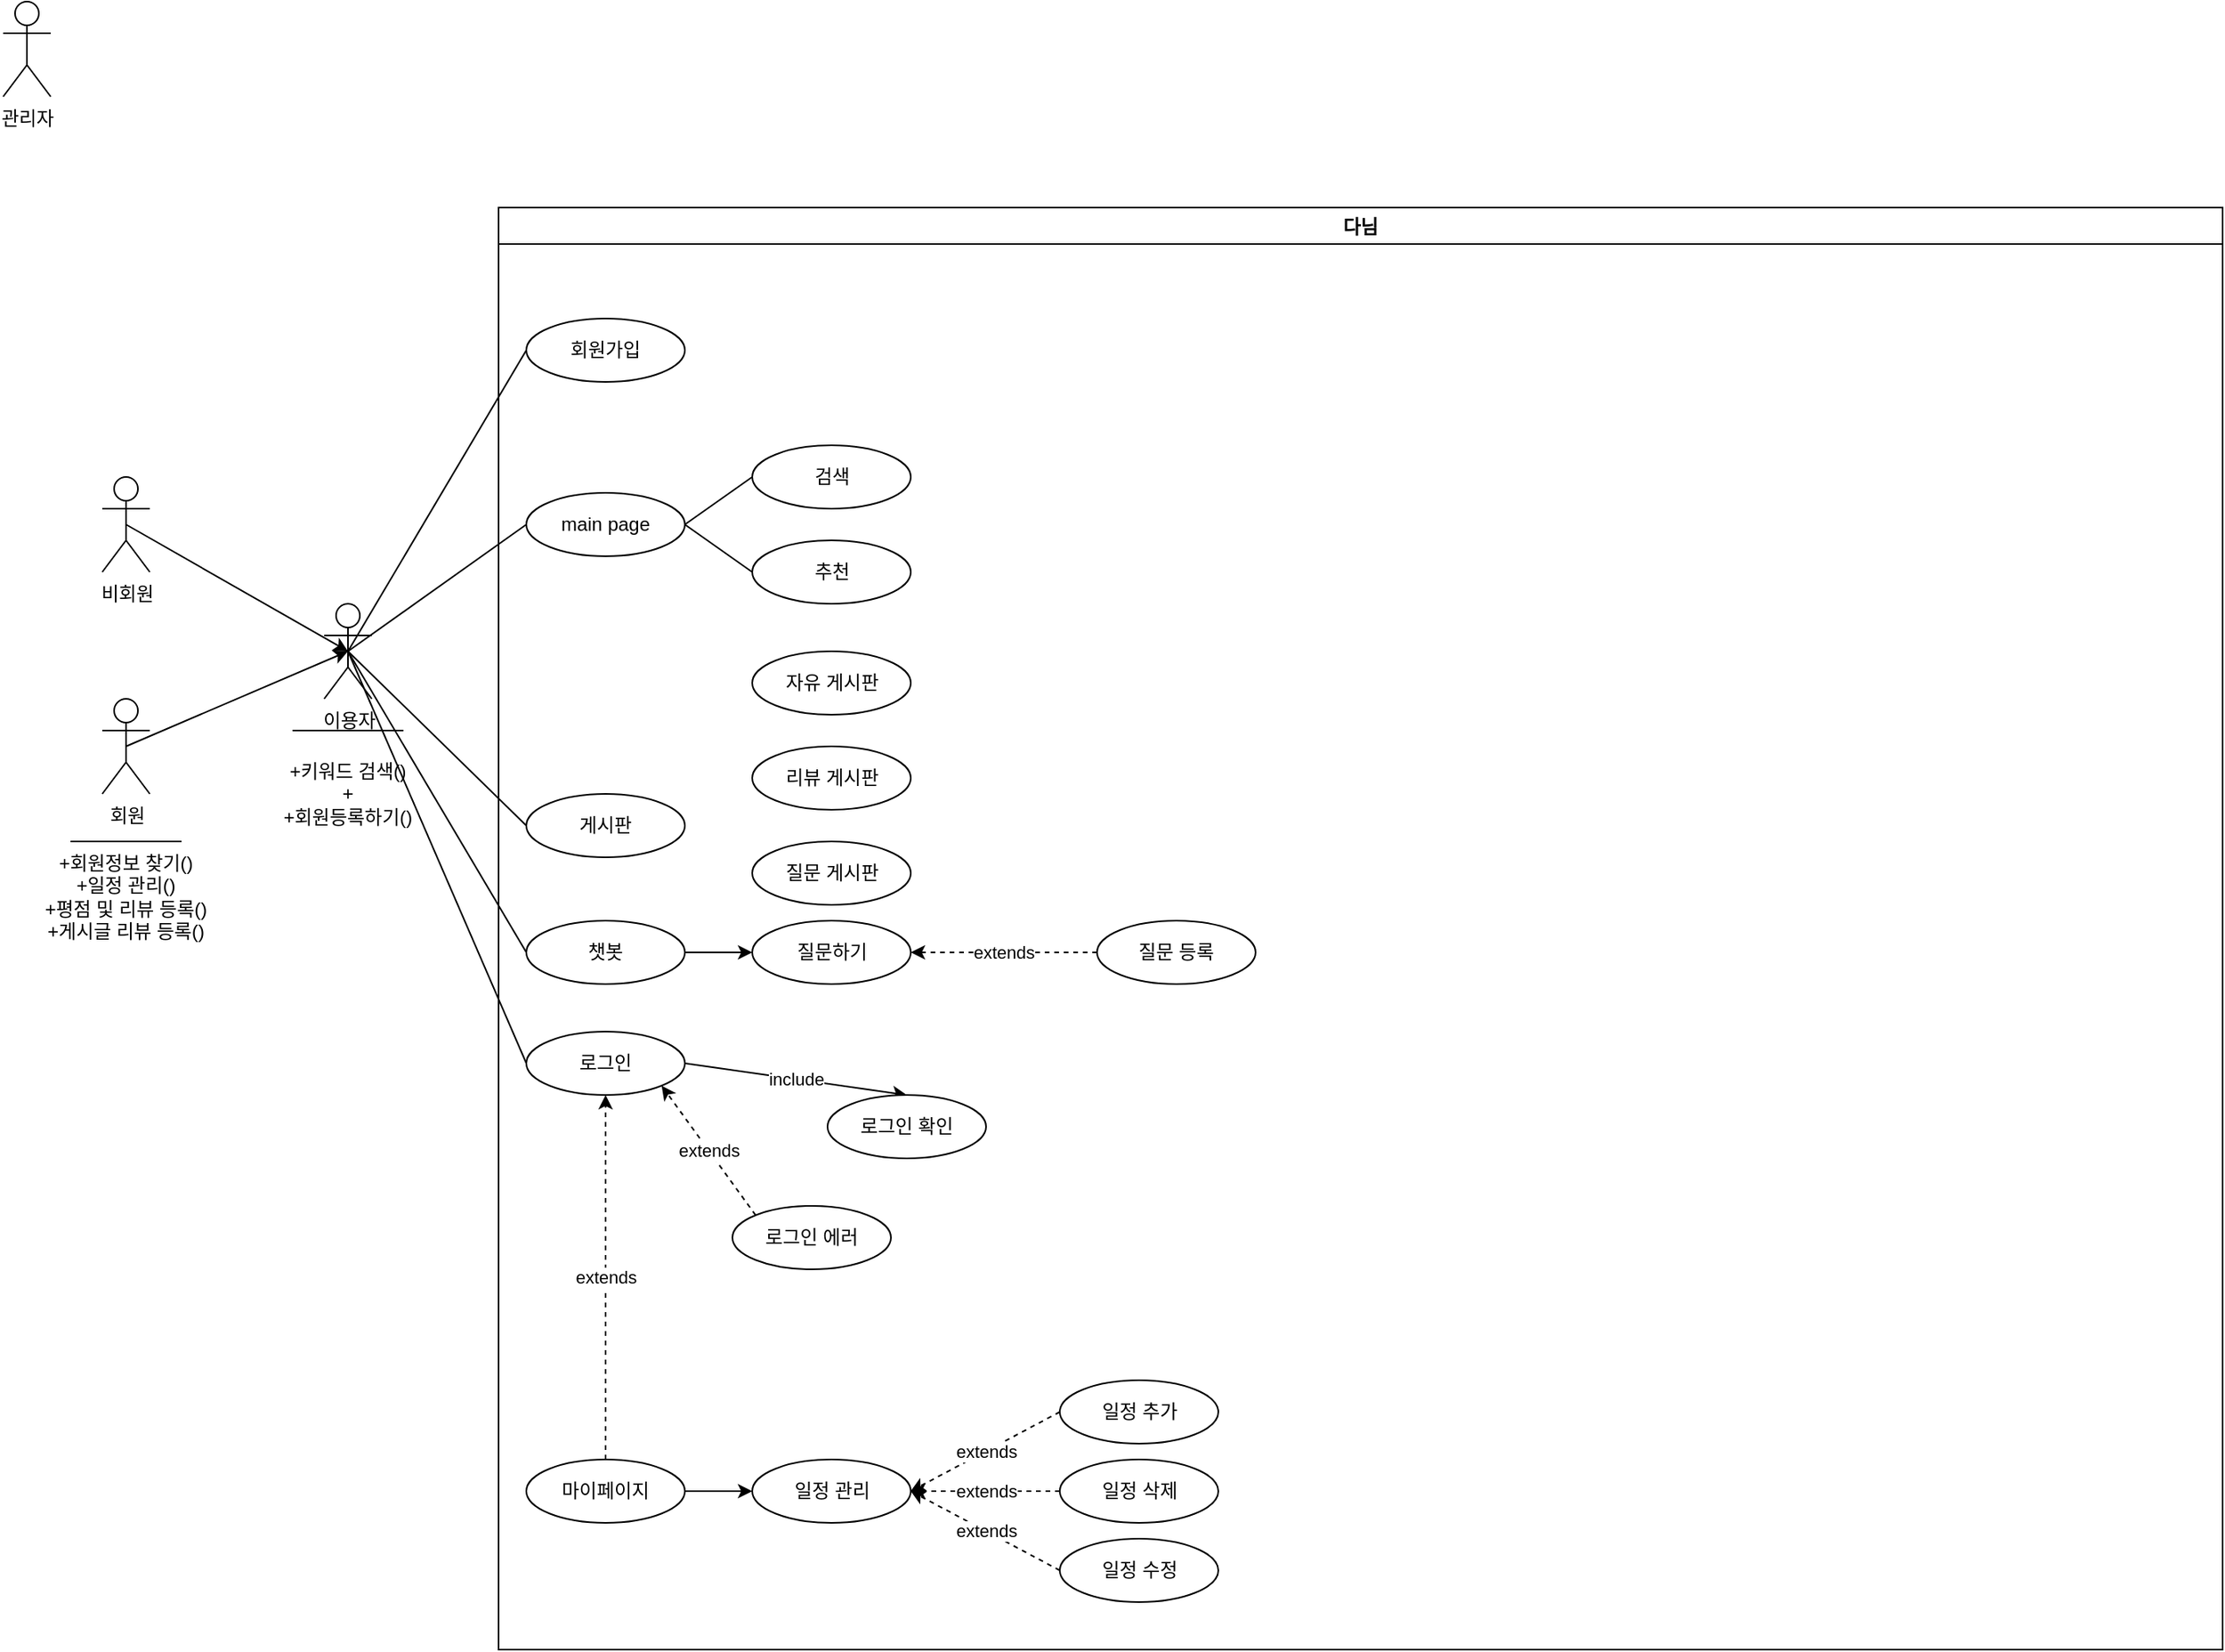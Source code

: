 <mxfile version="16.4.5" type="github"><diagram id="2WhNnKx9BYnM6-8Q6nJ9" name="Page-1"><mxGraphModel dx="1240" dy="790" grid="1" gridSize="10" guides="1" tooltips="1" connect="1" arrows="1" fold="1" page="1" pageScale="1" pageWidth="2000" pageHeight="2000" math="0" shadow="0"><root><mxCell id="0"/><mxCell id="1" parent="0"/><mxCell id="GqWoVpASG3csie5MfJsl-1" value="회원" style="shape=umlActor;verticalLabelPosition=bottom;verticalAlign=top;html=1;outlineConnect=0;" vertex="1" parent="1"><mxGeometry x="312.5" y="460" width="30" height="60" as="geometry"/></mxCell><mxCell id="GqWoVpASG3csie5MfJsl-2" value="비회원" style="shape=umlActor;verticalLabelPosition=bottom;verticalAlign=top;html=1;outlineConnect=0;" vertex="1" parent="1"><mxGeometry x="312.5" y="320" width="30" height="60" as="geometry"/></mxCell><mxCell id="GqWoVpASG3csie5MfJsl-3" value="이용자" style="shape=umlActor;verticalLabelPosition=bottom;verticalAlign=top;html=1;outlineConnect=0;" vertex="1" parent="1"><mxGeometry x="452.5" y="400" width="30" height="60" as="geometry"/></mxCell><mxCell id="GqWoVpASG3csie5MfJsl-4" value="" style="endArrow=classic;html=1;rounded=0;exitX=0.5;exitY=0.5;exitDx=0;exitDy=0;exitPerimeter=0;entryX=0.5;entryY=0.5;entryDx=0;entryDy=0;entryPerimeter=0;" edge="1" parent="1" source="GqWoVpASG3csie5MfJsl-1" target="GqWoVpASG3csie5MfJsl-3"><mxGeometry width="50" height="50" relative="1" as="geometry"><mxPoint x="482.5" y="500" as="sourcePoint"/><mxPoint x="532.5" y="450" as="targetPoint"/></mxGeometry></mxCell><mxCell id="GqWoVpASG3csie5MfJsl-5" value="" style="endArrow=classic;html=1;rounded=0;exitX=0.5;exitY=0.5;exitDx=0;exitDy=0;exitPerimeter=0;entryX=0.5;entryY=0.5;entryDx=0;entryDy=0;entryPerimeter=0;" edge="1" parent="1" source="GqWoVpASG3csie5MfJsl-2" target="GqWoVpASG3csie5MfJsl-3"><mxGeometry width="50" height="50" relative="1" as="geometry"><mxPoint x="377.5" y="380.0" as="sourcePoint"/><mxPoint x="477.5" y="440.0" as="targetPoint"/></mxGeometry></mxCell><mxCell id="GqWoVpASG3csie5MfJsl-6" value="다님" style="swimlane;" vertex="1" parent="1"><mxGeometry x="562.5" y="150" width="1087.5" height="910" as="geometry"/></mxCell><mxCell id="GqWoVpASG3csie5MfJsl-9" value="회원가입" style="ellipse;whiteSpace=wrap;html=1;" vertex="1" parent="GqWoVpASG3csie5MfJsl-6"><mxGeometry x="17.5" y="70" width="100" height="40" as="geometry"/></mxCell><mxCell id="GqWoVpASG3csie5MfJsl-10" value="main page" style="ellipse;whiteSpace=wrap;html=1;" vertex="1" parent="GqWoVpASG3csie5MfJsl-6"><mxGeometry x="17.5" y="180" width="100" height="40" as="geometry"/></mxCell><mxCell id="GqWoVpASG3csie5MfJsl-11" value="챗봇" style="ellipse;whiteSpace=wrap;html=1;" vertex="1" parent="GqWoVpASG3csie5MfJsl-6"><mxGeometry x="17.5" y="450" width="100" height="40" as="geometry"/></mxCell><mxCell id="GqWoVpASG3csie5MfJsl-12" value="로그인" style="ellipse;whiteSpace=wrap;html=1;" vertex="1" parent="GqWoVpASG3csie5MfJsl-6"><mxGeometry x="17.5" y="520" width="100" height="40" as="geometry"/></mxCell><mxCell id="GqWoVpASG3csie5MfJsl-13" value="게시판" style="ellipse;whiteSpace=wrap;html=1;" vertex="1" parent="GqWoVpASG3csie5MfJsl-6"><mxGeometry x="17.5" y="370" width="100" height="40" as="geometry"/></mxCell><mxCell id="GqWoVpASG3csie5MfJsl-14" value="검색" style="ellipse;whiteSpace=wrap;html=1;" vertex="1" parent="GqWoVpASG3csie5MfJsl-6"><mxGeometry x="160" y="150" width="100" height="40" as="geometry"/></mxCell><mxCell id="GqWoVpASG3csie5MfJsl-19" value="질문하기" style="ellipse;whiteSpace=wrap;html=1;" vertex="1" parent="GqWoVpASG3csie5MfJsl-6"><mxGeometry x="160" y="450" width="100" height="40" as="geometry"/></mxCell><mxCell id="GqWoVpASG3csie5MfJsl-20" value="" style="endArrow=classic;html=1;rounded=0;entryX=0;entryY=0.5;entryDx=0;entryDy=0;exitX=1;exitY=0.5;exitDx=0;exitDy=0;" edge="1" parent="GqWoVpASG3csie5MfJsl-6" source="GqWoVpASG3csie5MfJsl-11" target="GqWoVpASG3csie5MfJsl-19"><mxGeometry width="50" height="50" relative="1" as="geometry"><mxPoint x="130" y="530" as="sourcePoint"/><mxPoint x="180" y="480" as="targetPoint"/></mxGeometry></mxCell><mxCell id="GqWoVpASG3csie5MfJsl-21" value="질문 등록" style="ellipse;whiteSpace=wrap;html=1;" vertex="1" parent="GqWoVpASG3csie5MfJsl-6"><mxGeometry x="377.5" y="450" width="100" height="40" as="geometry"/></mxCell><mxCell id="GqWoVpASG3csie5MfJsl-22" value="" style="endArrow=classic;html=1;rounded=0;entryX=1;entryY=0.5;entryDx=0;entryDy=0;exitX=0;exitY=0.5;exitDx=0;exitDy=0;dashed=1;" edge="1" parent="GqWoVpASG3csie5MfJsl-6" source="GqWoVpASG3csie5MfJsl-21" target="GqWoVpASG3csie5MfJsl-19"><mxGeometry relative="1" as="geometry"><mxPoint x="110" y="500" as="sourcePoint"/><mxPoint x="210" y="500" as="targetPoint"/><Array as="points"><mxPoint x="300" y="470"/></Array></mxGeometry></mxCell><mxCell id="GqWoVpASG3csie5MfJsl-23" value="extends" style="edgeLabel;resizable=0;html=1;align=center;verticalAlign=middle;" connectable="0" vertex="1" parent="GqWoVpASG3csie5MfJsl-22"><mxGeometry relative="1" as="geometry"/></mxCell><mxCell id="GqWoVpASG3csie5MfJsl-26" value="" style="endArrow=none;html=1;rounded=0;entryX=0;entryY=0.5;entryDx=0;entryDy=0;exitX=1;exitY=0.5;exitDx=0;exitDy=0;" edge="1" parent="GqWoVpASG3csie5MfJsl-6" source="GqWoVpASG3csie5MfJsl-10" target="GqWoVpASG3csie5MfJsl-14"><mxGeometry width="50" height="50" relative="1" as="geometry"><mxPoint x="80" y="360" as="sourcePoint"/><mxPoint x="130" y="310" as="targetPoint"/></mxGeometry></mxCell><mxCell id="GqWoVpASG3csie5MfJsl-27" value="추천" style="ellipse;whiteSpace=wrap;html=1;" vertex="1" parent="GqWoVpASG3csie5MfJsl-6"><mxGeometry x="160" y="210" width="100" height="40" as="geometry"/></mxCell><mxCell id="GqWoVpASG3csie5MfJsl-28" value="" style="endArrow=none;html=1;rounded=0;entryX=0;entryY=0.5;entryDx=0;entryDy=0;exitX=1;exitY=0.5;exitDx=0;exitDy=0;" edge="1" parent="GqWoVpASG3csie5MfJsl-6" source="GqWoVpASG3csie5MfJsl-10" target="GqWoVpASG3csie5MfJsl-27"><mxGeometry width="50" height="50" relative="1" as="geometry"><mxPoint x="140" y="210" as="sourcePoint"/><mxPoint x="170" y="180" as="targetPoint"/></mxGeometry></mxCell><mxCell id="GqWoVpASG3csie5MfJsl-36" value="마이페이지" style="ellipse;whiteSpace=wrap;html=1;" vertex="1" parent="GqWoVpASG3csie5MfJsl-6"><mxGeometry x="17.5" y="790" width="100" height="40" as="geometry"/></mxCell><mxCell id="GqWoVpASG3csie5MfJsl-37" value="자유 게시판" style="ellipse;whiteSpace=wrap;html=1;" vertex="1" parent="GqWoVpASG3csie5MfJsl-6"><mxGeometry x="160" y="280" width="100" height="40" as="geometry"/></mxCell><mxCell id="GqWoVpASG3csie5MfJsl-38" value="리뷰 게시판" style="ellipse;whiteSpace=wrap;html=1;" vertex="1" parent="GqWoVpASG3csie5MfJsl-6"><mxGeometry x="160" y="340" width="100" height="40" as="geometry"/></mxCell><mxCell id="GqWoVpASG3csie5MfJsl-39" value="질문 게시판" style="ellipse;whiteSpace=wrap;html=1;" vertex="1" parent="GqWoVpASG3csie5MfJsl-6"><mxGeometry x="160" y="400" width="100" height="40" as="geometry"/></mxCell><mxCell id="GqWoVpASG3csie5MfJsl-41" value="일정 관리" style="ellipse;whiteSpace=wrap;html=1;" vertex="1" parent="GqWoVpASG3csie5MfJsl-6"><mxGeometry x="160" y="790" width="100" height="40" as="geometry"/></mxCell><mxCell id="GqWoVpASG3csie5MfJsl-62" value="일정 추가" style="ellipse;whiteSpace=wrap;html=1;" vertex="1" parent="GqWoVpASG3csie5MfJsl-6"><mxGeometry x="354" y="740" width="100" height="40" as="geometry"/></mxCell><mxCell id="GqWoVpASG3csie5MfJsl-63" value="일정 삭제" style="ellipse;whiteSpace=wrap;html=1;" vertex="1" parent="GqWoVpASG3csie5MfJsl-6"><mxGeometry x="354" y="790" width="100" height="40" as="geometry"/></mxCell><mxCell id="GqWoVpASG3csie5MfJsl-64" value="일정 수정" style="ellipse;whiteSpace=wrap;html=1;" vertex="1" parent="GqWoVpASG3csie5MfJsl-6"><mxGeometry x="354" y="840" width="100" height="40" as="geometry"/></mxCell><mxCell id="GqWoVpASG3csie5MfJsl-65" value="" style="endArrow=classic;html=1;rounded=0;entryX=1;entryY=0.5;entryDx=0;entryDy=0;exitX=0;exitY=0.5;exitDx=0;exitDy=0;dashed=1;" edge="1" parent="GqWoVpASG3csie5MfJsl-6" source="GqWoVpASG3csie5MfJsl-62" target="GqWoVpASG3csie5MfJsl-41"><mxGeometry relative="1" as="geometry"><mxPoint x="330" y="759.67" as="sourcePoint"/><mxPoint x="240" y="759.67" as="targetPoint"/><Array as="points"/></mxGeometry></mxCell><mxCell id="GqWoVpASG3csie5MfJsl-66" value="extends" style="edgeLabel;resizable=0;html=1;align=center;verticalAlign=middle;" connectable="0" vertex="1" parent="GqWoVpASG3csie5MfJsl-65"><mxGeometry relative="1" as="geometry"/></mxCell><mxCell id="GqWoVpASG3csie5MfJsl-67" value="" style="endArrow=classic;html=1;rounded=0;entryX=1;entryY=0.5;entryDx=0;entryDy=0;exitX=0;exitY=0.5;exitDx=0;exitDy=0;dashed=1;" edge="1" parent="GqWoVpASG3csie5MfJsl-6" source="GqWoVpASG3csie5MfJsl-64" target="GqWoVpASG3csie5MfJsl-41"><mxGeometry relative="1" as="geometry"><mxPoint x="317.5" y="830" as="sourcePoint"/><mxPoint x="270" y="880" as="targetPoint"/><Array as="points"/></mxGeometry></mxCell><mxCell id="GqWoVpASG3csie5MfJsl-68" value="extends" style="edgeLabel;resizable=0;html=1;align=center;verticalAlign=middle;" connectable="0" vertex="1" parent="GqWoVpASG3csie5MfJsl-67"><mxGeometry relative="1" as="geometry"/></mxCell><mxCell id="GqWoVpASG3csie5MfJsl-69" value="" style="endArrow=classic;html=1;rounded=0;entryX=1;entryY=0.5;entryDx=0;entryDy=0;exitX=0;exitY=0.5;exitDx=0;exitDy=0;dashed=1;" edge="1" parent="GqWoVpASG3csie5MfJsl-6" source="GqWoVpASG3csie5MfJsl-63" target="GqWoVpASG3csie5MfJsl-41"><mxGeometry relative="1" as="geometry"><mxPoint x="350" y="780" as="sourcePoint"/><mxPoint x="302.5" y="830" as="targetPoint"/><Array as="points"/></mxGeometry></mxCell><mxCell id="GqWoVpASG3csie5MfJsl-70" value="extends" style="edgeLabel;resizable=0;html=1;align=center;verticalAlign=middle;" connectable="0" vertex="1" parent="GqWoVpASG3csie5MfJsl-69"><mxGeometry relative="1" as="geometry"/></mxCell><mxCell id="GqWoVpASG3csie5MfJsl-71" value="" style="endArrow=classic;html=1;rounded=0;entryX=0;entryY=0.5;entryDx=0;entryDy=0;exitX=1;exitY=0.5;exitDx=0;exitDy=0;" edge="1" parent="GqWoVpASG3csie5MfJsl-6" source="GqWoVpASG3csie5MfJsl-36" target="GqWoVpASG3csie5MfJsl-41"><mxGeometry width="50" height="50" relative="1" as="geometry"><mxPoint x="177.5" y="800" as="sourcePoint"/><mxPoint x="227.5" y="750" as="targetPoint"/></mxGeometry></mxCell><mxCell id="GqWoVpASG3csie5MfJsl-72" value="" style="endArrow=classic;html=1;rounded=0;exitX=1;exitY=0.5;exitDx=0;exitDy=0;entryX=0.5;entryY=0;entryDx=0;entryDy=0;" edge="1" parent="GqWoVpASG3csie5MfJsl-6" source="GqWoVpASG3csie5MfJsl-12" target="GqWoVpASG3csie5MfJsl-74"><mxGeometry relative="1" as="geometry"><mxPoint x="-2.5" y="610" as="sourcePoint"/><mxPoint x="97.5" y="640" as="targetPoint"/></mxGeometry></mxCell><mxCell id="GqWoVpASG3csie5MfJsl-73" value="include" style="edgeLabel;resizable=0;html=1;align=center;verticalAlign=middle;" connectable="0" vertex="1" parent="GqWoVpASG3csie5MfJsl-72"><mxGeometry relative="1" as="geometry"/></mxCell><mxCell id="GqWoVpASG3csie5MfJsl-74" value="로그인 확인" style="ellipse;whiteSpace=wrap;html=1;" vertex="1" parent="GqWoVpASG3csie5MfJsl-6"><mxGeometry x="207.5" y="560" width="100" height="40" as="geometry"/></mxCell><mxCell id="GqWoVpASG3csie5MfJsl-75" value="" style="endArrow=classic;html=1;rounded=0;entryX=0.5;entryY=1;entryDx=0;entryDy=0;exitX=0.5;exitY=0;exitDx=0;exitDy=0;dashed=1;" edge="1" parent="GqWoVpASG3csie5MfJsl-6" source="GqWoVpASG3csie5MfJsl-36" target="GqWoVpASG3csie5MfJsl-12"><mxGeometry relative="1" as="geometry"><mxPoint x="130" y="700" as="sourcePoint"/><mxPoint x="36" y="750" as="targetPoint"/><Array as="points"/></mxGeometry></mxCell><mxCell id="GqWoVpASG3csie5MfJsl-76" value="extends" style="edgeLabel;resizable=0;html=1;align=center;verticalAlign=middle;" connectable="0" vertex="1" parent="GqWoVpASG3csie5MfJsl-75"><mxGeometry relative="1" as="geometry"/></mxCell><mxCell id="GqWoVpASG3csie5MfJsl-112" value="로그인 에러" style="ellipse;whiteSpace=wrap;html=1;" vertex="1" parent="GqWoVpASG3csie5MfJsl-6"><mxGeometry x="147.5" y="630" width="100" height="40" as="geometry"/></mxCell><mxCell id="GqWoVpASG3csie5MfJsl-115" value="" style="endArrow=classic;html=1;rounded=0;entryX=1;entryY=1;entryDx=0;entryDy=0;exitX=0;exitY=0;exitDx=0;exitDy=0;dashed=1;" edge="1" parent="GqWoVpASG3csie5MfJsl-6" source="GqWoVpASG3csie5MfJsl-112" target="GqWoVpASG3csie5MfJsl-12"><mxGeometry relative="1" as="geometry"><mxPoint x="77.5" y="800" as="sourcePoint"/><mxPoint x="77.5" y="570" as="targetPoint"/><Array as="points"/></mxGeometry></mxCell><mxCell id="GqWoVpASG3csie5MfJsl-116" value="extends" style="edgeLabel;resizable=0;html=1;align=center;verticalAlign=middle;" connectable="0" vertex="1" parent="GqWoVpASG3csie5MfJsl-115"><mxGeometry relative="1" as="geometry"/></mxCell><mxCell id="GqWoVpASG3csie5MfJsl-15" value="" style="endArrow=none;html=1;rounded=0;entryX=0;entryY=0.5;entryDx=0;entryDy=0;exitX=0.5;exitY=0.5;exitDx=0;exitDy=0;exitPerimeter=0;" edge="1" parent="1" source="GqWoVpASG3csie5MfJsl-3" target="GqWoVpASG3csie5MfJsl-9"><mxGeometry width="50" height="50" relative="1" as="geometry"><mxPoint x="712.5" y="470" as="sourcePoint"/><mxPoint x="762.5" y="420" as="targetPoint"/></mxGeometry></mxCell><mxCell id="GqWoVpASG3csie5MfJsl-16" value="" style="endArrow=none;html=1;rounded=0;exitX=0.5;exitY=0.5;exitDx=0;exitDy=0;exitPerimeter=0;entryX=0;entryY=0.5;entryDx=0;entryDy=0;" edge="1" parent="1" source="GqWoVpASG3csie5MfJsl-3" target="GqWoVpASG3csie5MfJsl-10"><mxGeometry width="50" height="50" relative="1" as="geometry"><mxPoint x="712.5" y="470" as="sourcePoint"/><mxPoint x="762.5" y="420" as="targetPoint"/></mxGeometry></mxCell><mxCell id="GqWoVpASG3csie5MfJsl-17" value="" style="endArrow=none;html=1;rounded=0;exitX=0.5;exitY=0.5;exitDx=0;exitDy=0;exitPerimeter=0;entryX=0;entryY=0.5;entryDx=0;entryDy=0;" edge="1" parent="1" source="GqWoVpASG3csie5MfJsl-3" target="GqWoVpASG3csie5MfJsl-11"><mxGeometry width="50" height="50" relative="1" as="geometry"><mxPoint x="692.5" y="460" as="sourcePoint"/><mxPoint x="742.5" y="410" as="targetPoint"/></mxGeometry></mxCell><mxCell id="GqWoVpASG3csie5MfJsl-24" value="" style="endArrow=none;html=1;rounded=0;exitX=0.5;exitY=0.5;exitDx=0;exitDy=0;exitPerimeter=0;entryX=0;entryY=0.5;entryDx=0;entryDy=0;" edge="1" parent="1" source="GqWoVpASG3csie5MfJsl-3" target="GqWoVpASG3csie5MfJsl-12"><mxGeometry width="50" height="50" relative="1" as="geometry"><mxPoint x="632.5" y="500" as="sourcePoint"/><mxPoint x="682.5" y="450" as="targetPoint"/></mxGeometry></mxCell><mxCell id="GqWoVpASG3csie5MfJsl-29" value="" style="endArrow=none;html=1;rounded=0;exitX=0.5;exitY=0.5;exitDx=0;exitDy=0;exitPerimeter=0;entryX=0;entryY=0.5;entryDx=0;entryDy=0;" edge="1" parent="1" source="GqWoVpASG3csie5MfJsl-3" target="GqWoVpASG3csie5MfJsl-13"><mxGeometry width="50" height="50" relative="1" as="geometry"><mxPoint x="472.5" y="480.0" as="sourcePoint"/><mxPoint x="567.5" y="670" as="targetPoint"/></mxGeometry></mxCell><mxCell id="GqWoVpASG3csie5MfJsl-30" value="관리자" style="shape=umlActor;verticalLabelPosition=bottom;verticalAlign=top;html=1;outlineConnect=0;" vertex="1" parent="1"><mxGeometry x="250" y="20" width="30" height="60" as="geometry"/></mxCell><mxCell id="GqWoVpASG3csie5MfJsl-31" value="" style="endArrow=none;html=1;rounded=0;" edge="1" parent="1"><mxGeometry width="50" height="50" relative="1" as="geometry"><mxPoint x="292.5" y="550" as="sourcePoint"/><mxPoint x="362.5" y="550" as="targetPoint"/></mxGeometry></mxCell><mxCell id="GqWoVpASG3csie5MfJsl-33" value="+회원정보 찾기()&lt;br&gt;+일정 관리()&lt;br&gt;+평점 및 리뷰 등록()&lt;br&gt;+게시글 리뷰 등록()" style="text;html=1;strokeColor=none;fillColor=none;align=center;verticalAlign=middle;whiteSpace=wrap;rounded=0;" vertex="1" parent="1"><mxGeometry x="270" y="570" width="115" height="30" as="geometry"/></mxCell><mxCell id="GqWoVpASG3csie5MfJsl-34" value="" style="endArrow=none;html=1;rounded=0;" edge="1" parent="1"><mxGeometry width="50" height="50" relative="1" as="geometry"><mxPoint x="432.5" y="480" as="sourcePoint"/><mxPoint x="502.5" y="480" as="targetPoint"/></mxGeometry></mxCell><mxCell id="GqWoVpASG3csie5MfJsl-35" value="+키워드 검색()&lt;br&gt;+&lt;br&gt;+회원등록하기()" style="text;html=1;strokeColor=none;fillColor=none;align=center;verticalAlign=middle;whiteSpace=wrap;rounded=0;" vertex="1" parent="1"><mxGeometry x="410" y="470" width="115" height="100" as="geometry"/></mxCell></root></mxGraphModel></diagram></mxfile>